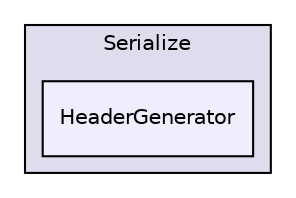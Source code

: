 digraph "bullet/bullet-2.82-r2704/Extras/Serialize/HeaderGenerator" {
  compound=true
  node [ fontsize="10", fontname="Helvetica"];
  edge [ labelfontsize="10", labelfontname="Helvetica"];
  subgraph clusterdir_3f5a2536fb21792f4dbeb795295f94e6 {
    graph [ bgcolor="#ddddee", pencolor="black", label="Serialize" fontname="Helvetica", fontsize="10", URL="dir_3f5a2536fb21792f4dbeb795295f94e6.html"]
  dir_52f407722b03c7995e0172572f2191d1 [shape=box, label="HeaderGenerator", style="filled", fillcolor="#eeeeff", pencolor="black", URL="dir_52f407722b03c7995e0172572f2191d1.html"];
  }
}
